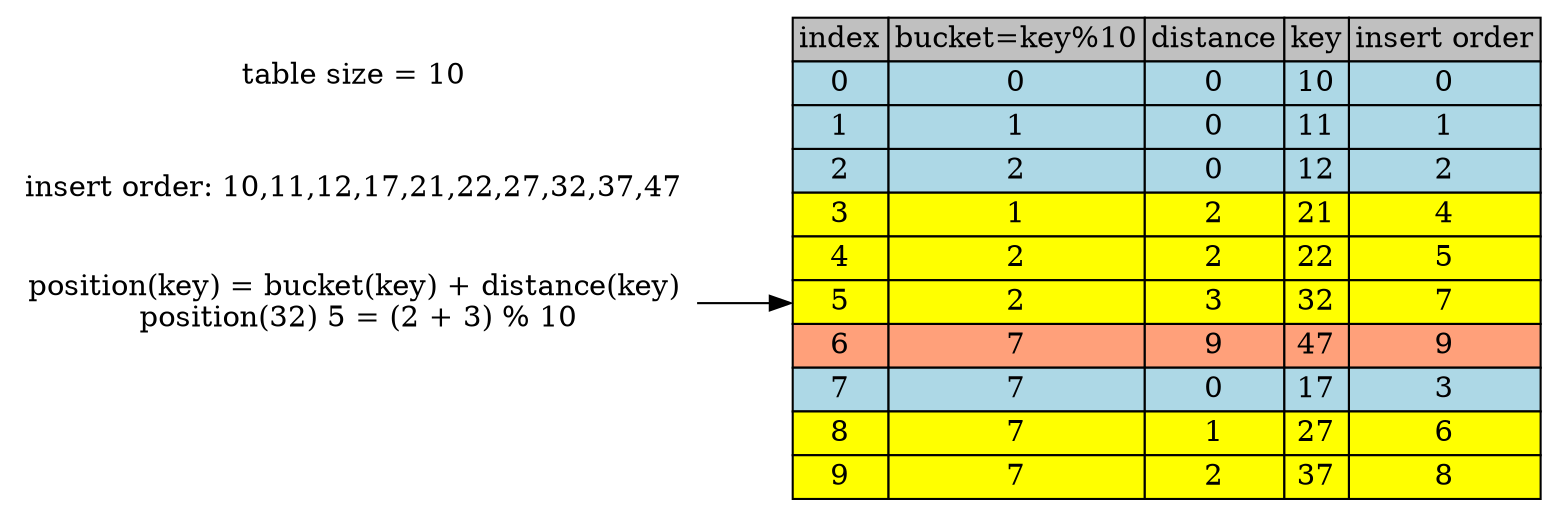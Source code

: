 digraph table{
    rankdir=LR
    node[shape=plaintext]

    table[label=<
        <TABLE BORDER="0" CELLBORDER="1" CELLSPACING="0">
            <TR>
                <TD BGCOLOR="grey">index</TD>
                <TD BGCOLOR="grey">bucket=key%10</TD>
                <TD BGCOLOR="grey">distance</TD>
                <TD BGCOLOR="grey">key</TD>
                <TD BGCOLOR="grey">insert order</TD>
            </TR>           
            <TR>
                <TD BGCOLOR="lightblue" PORT="i0">0</TD>
                <TD BGCOLOR="lightblue">0</TD>
                <TD BGCOLOR="lightblue">0</TD>
                <TD BGCOLOR="lightblue" PORT="k0">10</TD>
                <TD BGCOLOR="lightblue">0</TD>
            </TR>           
            <TR>
                <TD BGCOLOR="lightblue" PORT="i1">1</TD>
                <TD BGCOLOR="lightblue">1</TD>
                <TD BGCOLOR="lightblue">0</TD>
                <TD BGCOLOR="lightblue" PORT="k1">11</TD>
                <TD BGCOLOR="lightblue">1</TD>
            </TR>           
            <TR>
                <TD BGCOLOR="lightblue" PORT="i2">2</TD>
                <TD BGCOLOR="lightblue">2</TD>
                <TD BGCOLOR="lightblue">0</TD>
                <TD BGCOLOR="lightblue" PORT="k2">12</TD>
                <TD BGCOLOR="lightblue">2</TD>
            </TR>           
            <TR>
                <TD BGCOLOR="yellow" PORT="i3">3</TD>
                <TD BGCOLOR="yellow">1</TD>
                <TD BGCOLOR="yellow">2</TD>
                <TD BGCOLOR="yellow" PORT="k3">21</TD>
                <TD BGCOLOR="yellow">4</TD>
            </TR>           
            <TR>
                <TD BGCOLOR="yellow" PORT="i4">4</TD>
                <TD BGCOLOR="yellow">2</TD>
                <TD BGCOLOR="yellow">2</TD>
                <TD BGCOLOR="yellow" PORT="k4">22</TD>
                <TD BGCOLOR="yellow">5</TD>
            </TR>           
            <TR>
                <TD BGCOLOR="yellow" PORT="i5">5</TD>
                <TD BGCOLOR="yellow">2</TD>
                <TD BGCOLOR="yellow">3</TD>
                <TD BGCOLOR="yellow" PORT="k5">32</TD>
                <TD BGCOLOR="yellow">7</TD>
            </TR>           
            <TR>
                <TD BGCOLOR="lightsalmon" PORT="i6">6</TD>
                <TD BGCOLOR="lightsalmon">7</TD>
                <TD BGCOLOR="lightsalmon">9</TD>
                <TD BGCOLOR="lightsalmon" PORT="k6">47</TD>M(hash, table_size)` 
                <TD BGCOLOR="lightsalmon">9</TD>
            </TR>           
            <TR>
                <TD BGCOLOR="lightblue" PORT="i7">7</TD>
                <TD BGCOLOR="lightblue">7</TD>
                <TD BGCOLOR="lightblue">0</TD>
                <TD BGCOLOR="lightblue" PORT="k7">17</TD>
                <TD BGCOLOR="lightblue">3</TD>
            </TR>           
            <TR>
                <TD BGCOLOR="yellow" PORT="i8">8</TD>
                <TD BGCOLOR="yellow">7</TD>
                <TD BGCOLOR="yellow">1</TD>
                <TD BGCOLOR="yellow" PORT="k8">27</TD>
                <TD BGCOLOR="yellow">6</TD>
            </TR>           
            <TR>
                <TD BGCOLOR="yellow" PORT="i9">9</TD>
                <TD BGCOLOR="yellow">7</TD>
                <TD BGCOLOR="yellow">2</TD>
                <TD BGCOLOR="yellow" PORT="k9">37</TD>
                <TD BGCOLOR="yellow">8</TD>
            </TR>           
        </TABLE>
    >]
    "insert order: 10,11,12,17,21,22,27,32,37,47"
    "table size = 10"
    "position(key) = bucket(key) + distance(key)\n position(32) 5 = (2 + 3) % 10" -> table:i5    
}